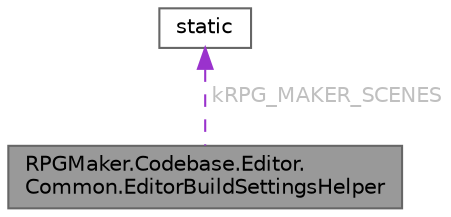 digraph "RPGMaker.Codebase.Editor.Common.EditorBuildSettingsHelper"
{
 // LATEX_PDF_SIZE
  bgcolor="transparent";
  edge [fontname=Helvetica,fontsize=10,labelfontname=Helvetica,labelfontsize=10];
  node [fontname=Helvetica,fontsize=10,shape=box,height=0.2,width=0.4];
  Node1 [id="Node000001",label="RPGMaker.Codebase.Editor.\lCommon.EditorBuildSettingsHelper",height=0.2,width=0.4,color="gray40", fillcolor="grey60", style="filled", fontcolor="black",tooltip="😁 エディター・ビルド設定ヘルパー"];
  Node2 -> Node1 [id="edge1_Node000001_Node000002",dir="back",color="darkorchid3",style="dashed",tooltip=" ",label=" kRPG_MAKER_SCENES",fontcolor="grey" ];
  Node2 [id="Node000002",label="static",height=0.2,width=0.4,color="gray40", fillcolor="white", style="filled",tooltip=" "];
}
